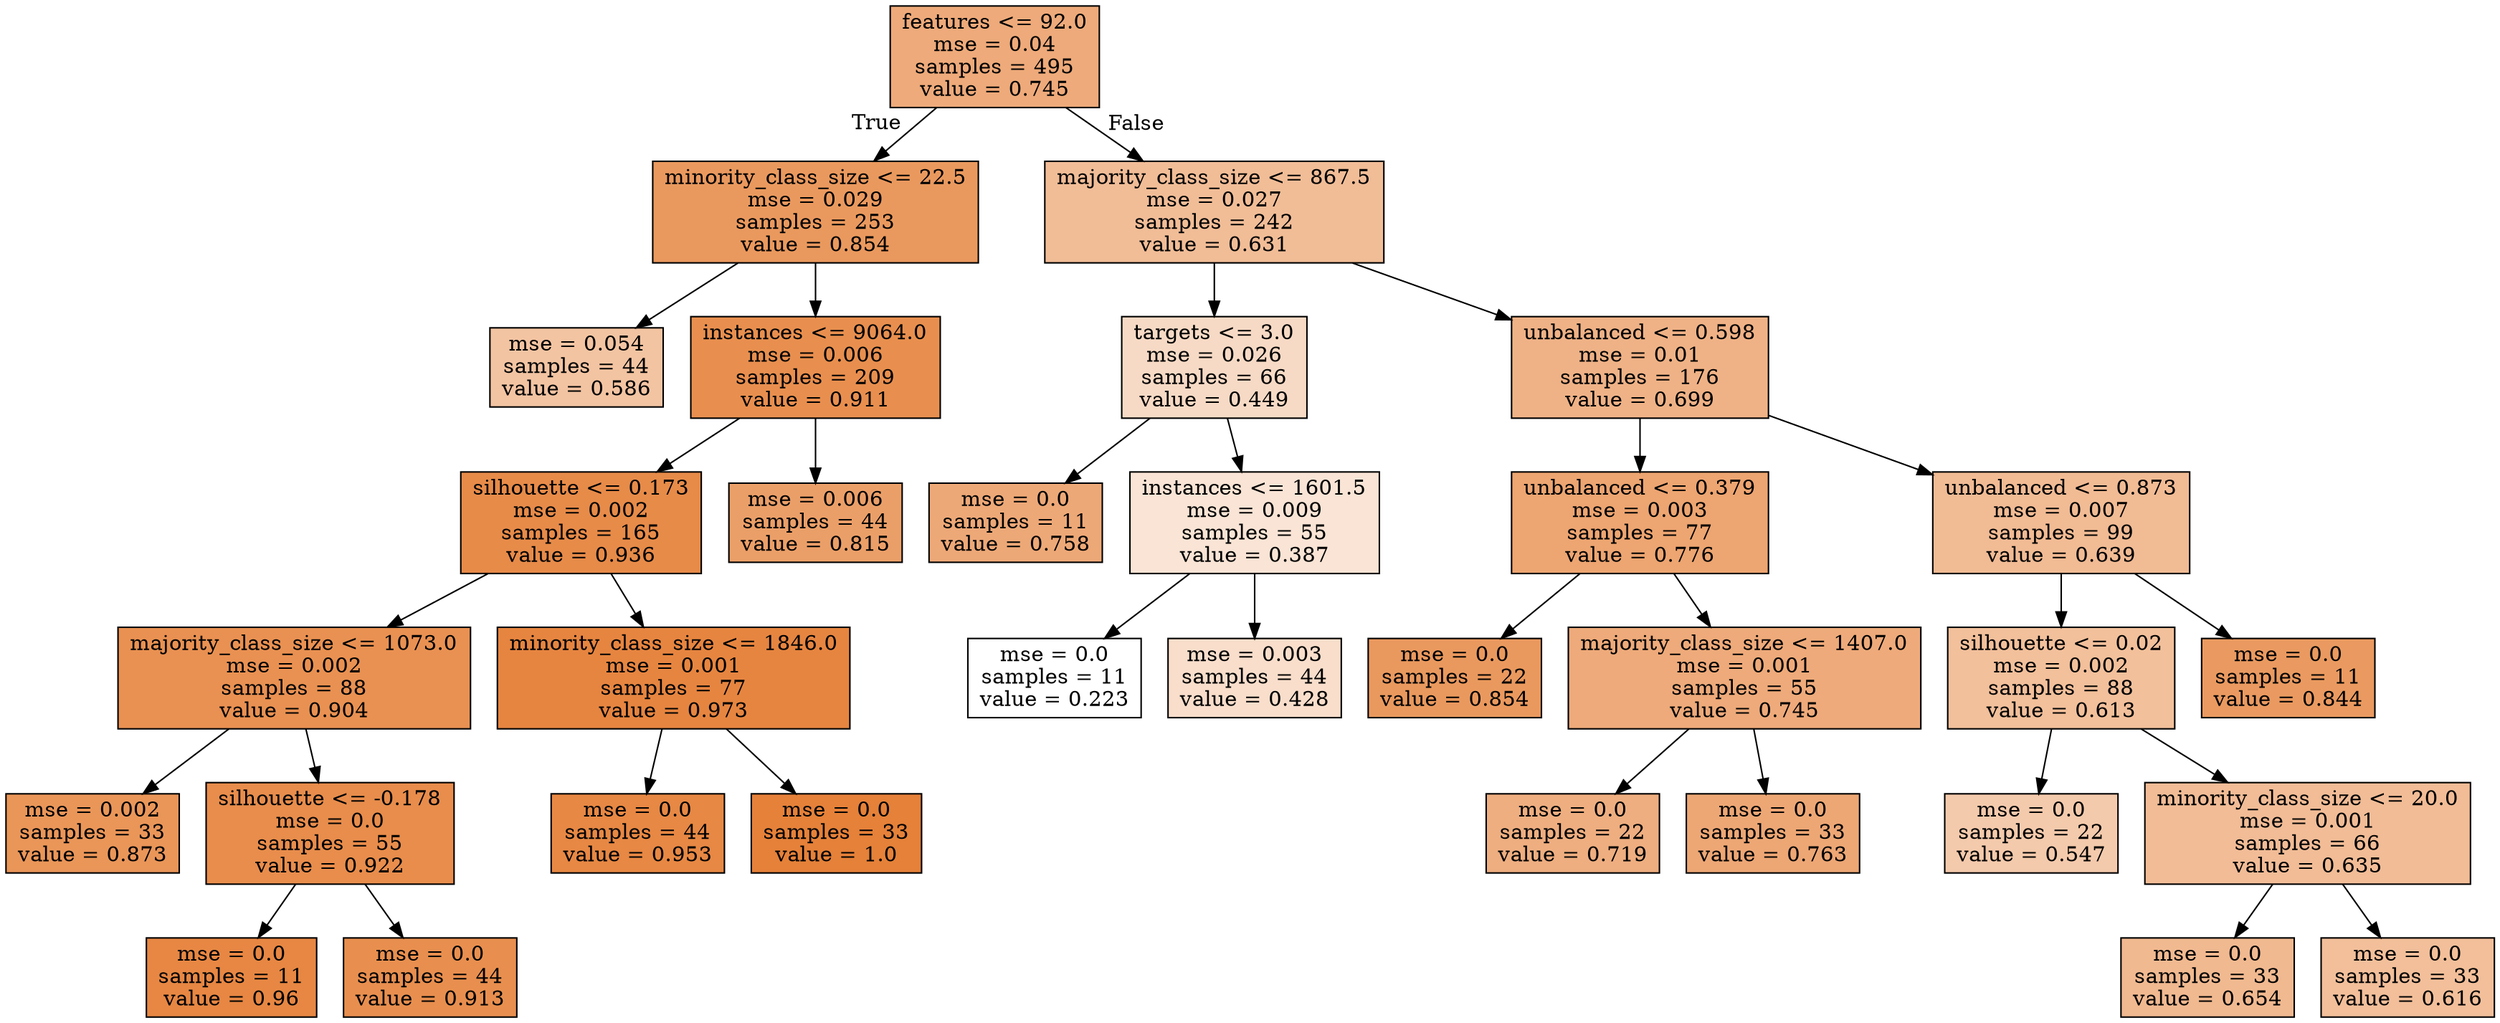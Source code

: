 digraph Tree {
node [shape=box, style="filled", color="black"] ;
0 [label="features <= 92.0\nmse = 0.04\nsamples = 495\nvalue = 0.745", fillcolor="#e58139ab"] ;
1 [label="minority_class_size <= 22.5\nmse = 0.029\nsamples = 253\nvalue = 0.854", fillcolor="#e58139cf"] ;
0 -> 1 [labeldistance=2.5, labelangle=45, headlabel="True"] ;
2 [label="mse = 0.054\nsamples = 44\nvalue = 0.586", fillcolor="#e5813977"] ;
1 -> 2 ;
3 [label="instances <= 9064.0\nmse = 0.006\nsamples = 209\nvalue = 0.911", fillcolor="#e58139e2"] ;
1 -> 3 ;
4 [label="silhouette <= 0.173\nmse = 0.002\nsamples = 165\nvalue = 0.936", fillcolor="#e58139ea"] ;
3 -> 4 ;
5 [label="majority_class_size <= 1073.0\nmse = 0.002\nsamples = 88\nvalue = 0.904", fillcolor="#e58139df"] ;
4 -> 5 ;
6 [label="mse = 0.002\nsamples = 33\nvalue = 0.873", fillcolor="#e58139d5"] ;
5 -> 6 ;
7 [label="silhouette <= -0.178\nmse = 0.0\nsamples = 55\nvalue = 0.922", fillcolor="#e58139e6"] ;
5 -> 7 ;
8 [label="mse = 0.0\nsamples = 11\nvalue = 0.96", fillcolor="#e58139f2"] ;
7 -> 8 ;
9 [label="mse = 0.0\nsamples = 44\nvalue = 0.913", fillcolor="#e58139e2"] ;
7 -> 9 ;
10 [label="minority_class_size <= 1846.0\nmse = 0.001\nsamples = 77\nvalue = 0.973", fillcolor="#e58139f6"] ;
4 -> 10 ;
11 [label="mse = 0.0\nsamples = 44\nvalue = 0.953", fillcolor="#e58139f0"] ;
10 -> 11 ;
12 [label="mse = 0.0\nsamples = 33\nvalue = 1.0", fillcolor="#e58139ff"] ;
10 -> 12 ;
13 [label="mse = 0.006\nsamples = 44\nvalue = 0.815", fillcolor="#e58139c2"] ;
3 -> 13 ;
14 [label="majority_class_size <= 867.5\nmse = 0.027\nsamples = 242\nvalue = 0.631", fillcolor="#e5813986"] ;
0 -> 14 [labeldistance=2.5, labelangle=-45, headlabel="False"] ;
15 [label="targets <= 3.0\nmse = 0.026\nsamples = 66\nvalue = 0.449", fillcolor="#e581394a"] ;
14 -> 15 ;
16 [label="mse = 0.0\nsamples = 11\nvalue = 0.758", fillcolor="#e58139af"] ;
15 -> 16 ;
17 [label="instances <= 1601.5\nmse = 0.009\nsamples = 55\nvalue = 0.387", fillcolor="#e5813936"] ;
15 -> 17 ;
18 [label="mse = 0.0\nsamples = 11\nvalue = 0.223", fillcolor="#e5813900"] ;
17 -> 18 ;
19 [label="mse = 0.003\nsamples = 44\nvalue = 0.428", fillcolor="#e5813943"] ;
17 -> 19 ;
20 [label="unbalanced <= 0.598\nmse = 0.01\nsamples = 176\nvalue = 0.699", fillcolor="#e581399c"] ;
14 -> 20 ;
21 [label="unbalanced <= 0.379\nmse = 0.003\nsamples = 77\nvalue = 0.776", fillcolor="#e58139b6"] ;
20 -> 21 ;
22 [label="mse = 0.0\nsamples = 22\nvalue = 0.854", fillcolor="#e58139cf"] ;
21 -> 22 ;
23 [label="majority_class_size <= 1407.0\nmse = 0.001\nsamples = 55\nvalue = 0.745", fillcolor="#e58139ab"] ;
21 -> 23 ;
24 [label="mse = 0.0\nsamples = 22\nvalue = 0.719", fillcolor="#e58139a3"] ;
23 -> 24 ;
25 [label="mse = 0.0\nsamples = 33\nvalue = 0.763", fillcolor="#e58139b1"] ;
23 -> 25 ;
26 [label="unbalanced <= 0.873\nmse = 0.007\nsamples = 99\nvalue = 0.639", fillcolor="#e5813989"] ;
20 -> 26 ;
27 [label="silhouette <= 0.02\nmse = 0.002\nsamples = 88\nvalue = 0.613", fillcolor="#e5813980"] ;
26 -> 27 ;
28 [label="mse = 0.0\nsamples = 22\nvalue = 0.547", fillcolor="#e581396a"] ;
27 -> 28 ;
29 [label="minority_class_size <= 20.0\nmse = 0.001\nsamples = 66\nvalue = 0.635", fillcolor="#e5813987"] ;
27 -> 29 ;
30 [label="mse = 0.0\nsamples = 33\nvalue = 0.654", fillcolor="#e581398e"] ;
29 -> 30 ;
31 [label="mse = 0.0\nsamples = 33\nvalue = 0.616", fillcolor="#e5813981"] ;
29 -> 31 ;
32 [label="mse = 0.0\nsamples = 11\nvalue = 0.844", fillcolor="#e58139cc"] ;
26 -> 32 ;
}